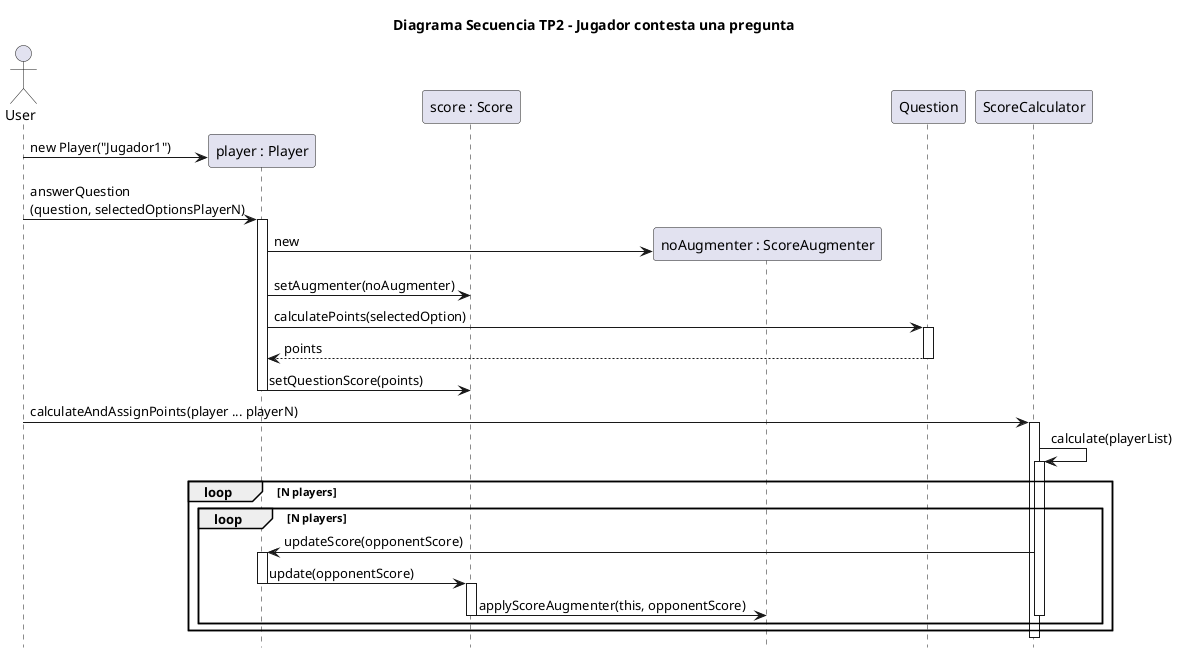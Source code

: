 @startuml

actor User
title Diagrama Secuencia TP2 - Jugador contesta una pregunta
hide footbox

participant "player : Player" as player
participant "score : Score" as score
participant "noAugmenter : ScoreAugmenter" as noMultiplier

User -> player ** : new Player("Jugador1")

User -> player : answerQuestion\n(question, selectedOptionsPlayerN)
activate player

player -> noMultiplier** : new
player -> score : setAugmenter(noAugmenter) 

player -> Question : calculatePoints(selectedOption)

activate Question
Question --> player : points
deactivate Question

player -> score : setQuestionScore(points)
deactivate player

User -> ScoreCalculator : calculateAndAssignPoints(player ... playerN)
activate ScoreCalculator



ScoreCalculator -> ScoreCalculator : calculate(playerList)
activate ScoreCalculator
loop N players
loop N players
ScoreCalculator -> player : updateScore(opponentScore)
activate player
player -> score : update(opponentScore)
deactivate player
activate score
score -> noMultiplier : applyScoreAugmenter(this, opponentScore)
deactivate score

deactivate ScoreCalculator
end loop
end loop
deactivate ScoreCalculator

@enduml
